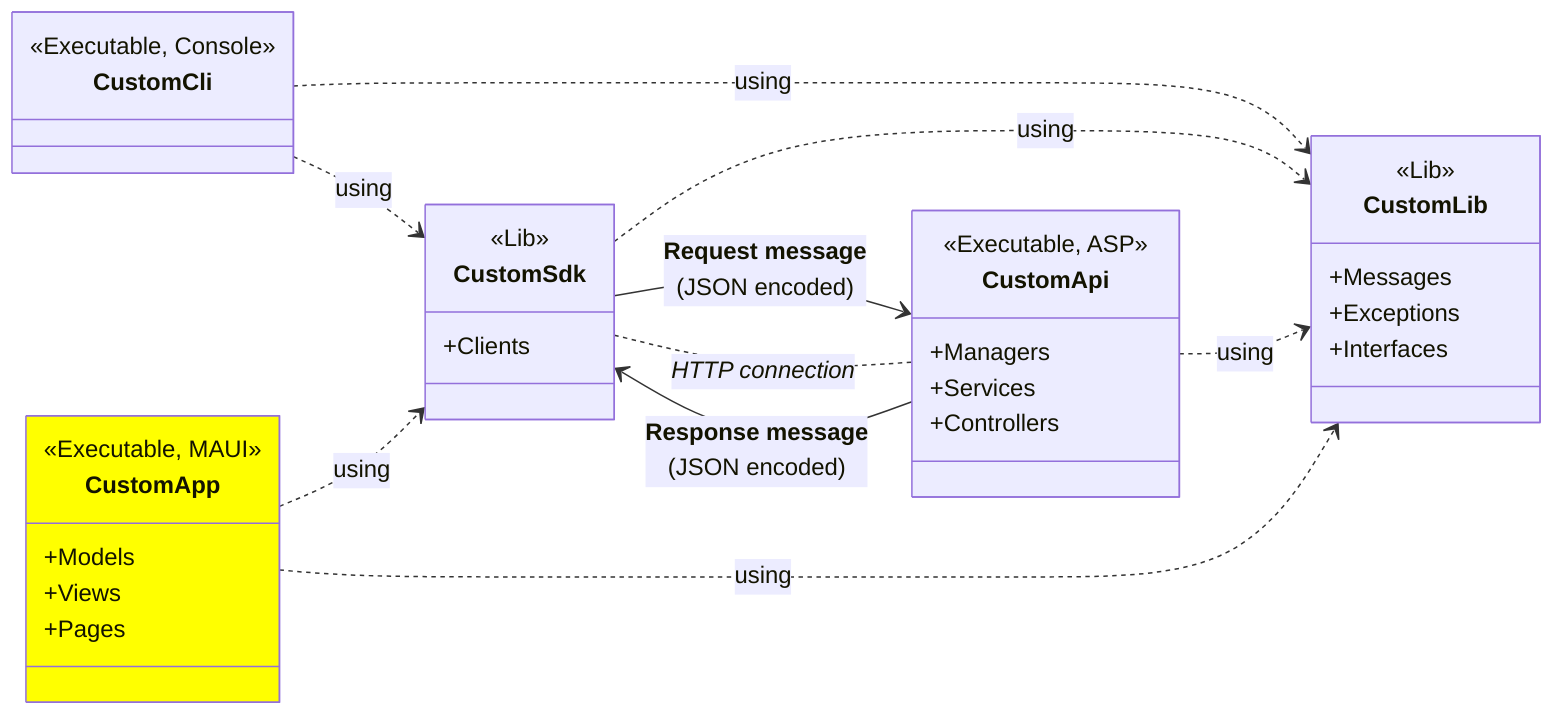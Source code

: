 classDiagram
    direction LR

    class CustomCli {
        <<Executable, Console>>
    }
    class CustomApp {
        <<Executable, MAUI>>
        +Models
        +Views
        +Pages
    }
    class CustomApi {
        <<Executable, ASP>>
        +Managers
        +Services
        +Controllers
    }
    class CustomSdk {
        <<Lib>>
        +Clients
    }
    class CustomLib {
        <<Lib>>
        +Messages
        +Exceptions
        +Interfaces
    }

    CustomCli ..> CustomLib : using
    CustomCli ..> CustomSdk : using
    CustomApp ..> CustomSdk : using
    CustomSdk ..> CustomLib : using
    CustomSdk --> CustomApi : <b>Request message</b><br/>(JSON encoded)
    CustomSdk .. CustomApi : <i>HTTP connection</i>
    CustomSdk <-- CustomApi : <b>Response message</b><br/>(JSON encoded)
    CustomApi ..> CustomLib : using
    CustomApp ..> CustomLib : using

    style CustomApp fill:yellow